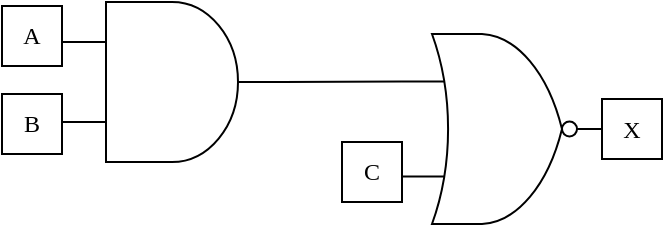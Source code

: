 <mxfile version="20.2.2" type="device"><diagram id="VaL0Znv0c5npEM5orpFk" name="第 1 页"><mxGraphModel dx="617" dy="357" grid="1" gridSize="10" guides="1" tooltips="1" connect="1" arrows="1" fold="1" page="1" pageScale="1" pageWidth="1169" pageHeight="827" math="0" shadow="0"><root><mxCell id="0"/><mxCell id="1" parent="0"/><mxCell id="4canipbXip_g-1_en8lA-1" value="" style="verticalLabelPosition=bottom;shadow=0;dashed=0;align=center;html=1;verticalAlign=top;shape=mxgraph.electrical.logic_gates.logic_gate;operation=and;" vertex="1" parent="1"><mxGeometry x="280" y="220" width="110" height="80" as="geometry"/></mxCell><mxCell id="4canipbXip_g-1_en8lA-2" value="" style="verticalLabelPosition=bottom;shadow=0;dashed=0;align=center;html=1;verticalAlign=top;shape=mxgraph.electrical.logic_gates.logic_gate;operation=or;negating=1;negSize=0.15;" vertex="1" parent="1"><mxGeometry x="450" y="236" width="100" height="95" as="geometry"/></mxCell><mxCell id="4canipbXip_g-1_en8lA-3" value="" style="endArrow=none;html=1;rounded=0;exitX=1;exitY=0.5;exitDx=0;exitDy=0;exitPerimeter=0;entryX=0;entryY=0.25;entryDx=0;entryDy=0;entryPerimeter=0;" edge="1" parent="1" source="4canipbXip_g-1_en8lA-1" target="4canipbXip_g-1_en8lA-2"><mxGeometry width="50" height="50" relative="1" as="geometry"><mxPoint x="360" y="295" as="sourcePoint"/><mxPoint x="410" y="245" as="targetPoint"/></mxGeometry></mxCell><mxCell id="4canipbXip_g-1_en8lA-7" value="A" style="whiteSpace=wrap;html=1;aspect=fixed;fontFamily=Times New Roman;" vertex="1" parent="1"><mxGeometry x="250" y="222" width="30" height="30" as="geometry"/></mxCell><mxCell id="4canipbXip_g-1_en8lA-8" value="B" style="whiteSpace=wrap;html=1;aspect=fixed;fontFamily=Times New Roman;" vertex="1" parent="1"><mxGeometry x="250" y="266" width="30" height="30" as="geometry"/></mxCell><mxCell id="4canipbXip_g-1_en8lA-10" value="C" style="whiteSpace=wrap;html=1;aspect=fixed;fontFamily=Times New Roman;" vertex="1" parent="1"><mxGeometry x="420" y="290" width="30" height="30" as="geometry"/></mxCell><mxCell id="4canipbXip_g-1_en8lA-11" value="X" style="whiteSpace=wrap;html=1;aspect=fixed;fontFamily=Times New Roman;" vertex="1" parent="1"><mxGeometry x="550" y="268.5" width="30" height="30" as="geometry"/></mxCell></root></mxGraphModel></diagram></mxfile>